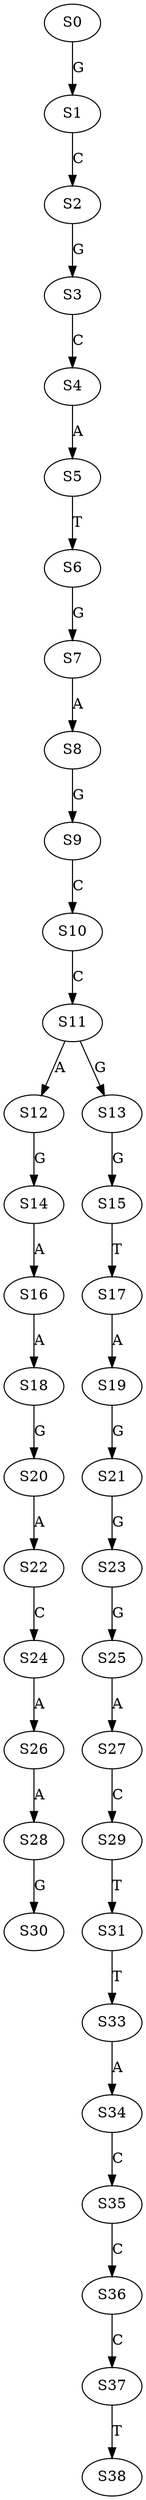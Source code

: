 strict digraph  {
	S0 -> S1 [ label = G ];
	S1 -> S2 [ label = C ];
	S2 -> S3 [ label = G ];
	S3 -> S4 [ label = C ];
	S4 -> S5 [ label = A ];
	S5 -> S6 [ label = T ];
	S6 -> S7 [ label = G ];
	S7 -> S8 [ label = A ];
	S8 -> S9 [ label = G ];
	S9 -> S10 [ label = C ];
	S10 -> S11 [ label = C ];
	S11 -> S12 [ label = A ];
	S11 -> S13 [ label = G ];
	S12 -> S14 [ label = G ];
	S13 -> S15 [ label = G ];
	S14 -> S16 [ label = A ];
	S15 -> S17 [ label = T ];
	S16 -> S18 [ label = A ];
	S17 -> S19 [ label = A ];
	S18 -> S20 [ label = G ];
	S19 -> S21 [ label = G ];
	S20 -> S22 [ label = A ];
	S21 -> S23 [ label = G ];
	S22 -> S24 [ label = C ];
	S23 -> S25 [ label = G ];
	S24 -> S26 [ label = A ];
	S25 -> S27 [ label = A ];
	S26 -> S28 [ label = A ];
	S27 -> S29 [ label = C ];
	S28 -> S30 [ label = G ];
	S29 -> S31 [ label = T ];
	S31 -> S33 [ label = T ];
	S33 -> S34 [ label = A ];
	S34 -> S35 [ label = C ];
	S35 -> S36 [ label = C ];
	S36 -> S37 [ label = C ];
	S37 -> S38 [ label = T ];
}
